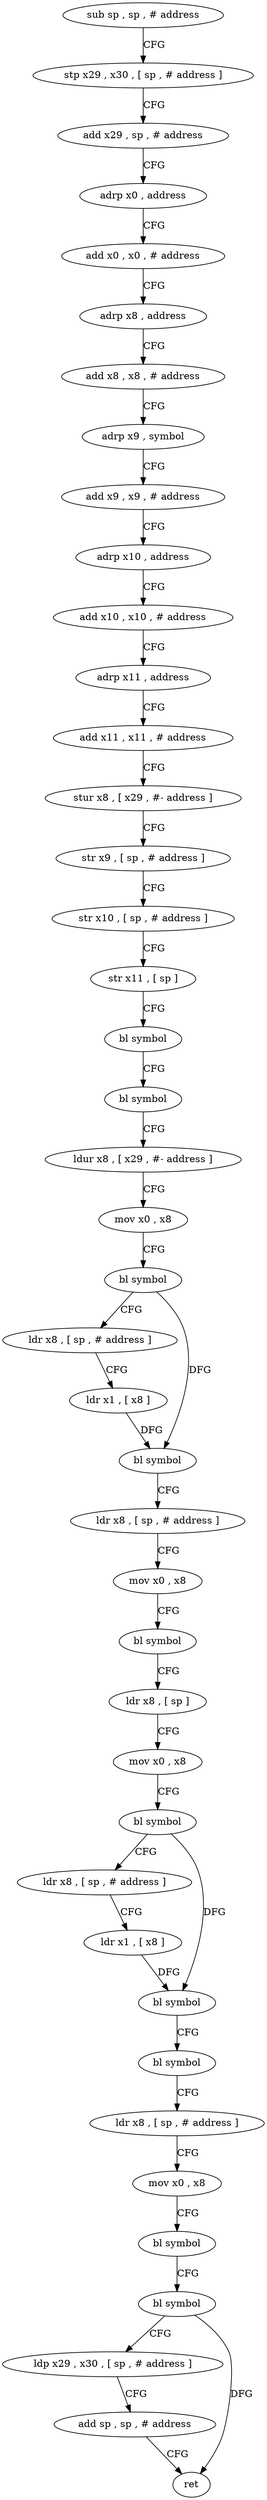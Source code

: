 digraph "func" {
"4217144" [label = "sub sp , sp , # address" ]
"4217148" [label = "stp x29 , x30 , [ sp , # address ]" ]
"4217152" [label = "add x29 , sp , # address" ]
"4217156" [label = "adrp x0 , address" ]
"4217160" [label = "add x0 , x0 , # address" ]
"4217164" [label = "adrp x8 , address" ]
"4217168" [label = "add x8 , x8 , # address" ]
"4217172" [label = "adrp x9 , symbol" ]
"4217176" [label = "add x9 , x9 , # address" ]
"4217180" [label = "adrp x10 , address" ]
"4217184" [label = "add x10 , x10 , # address" ]
"4217188" [label = "adrp x11 , address" ]
"4217192" [label = "add x11 , x11 , # address" ]
"4217196" [label = "stur x8 , [ x29 , #- address ]" ]
"4217200" [label = "str x9 , [ sp , # address ]" ]
"4217204" [label = "str x10 , [ sp , # address ]" ]
"4217208" [label = "str x11 , [ sp ]" ]
"4217212" [label = "bl symbol" ]
"4217216" [label = "bl symbol" ]
"4217220" [label = "ldur x8 , [ x29 , #- address ]" ]
"4217224" [label = "mov x0 , x8" ]
"4217228" [label = "bl symbol" ]
"4217232" [label = "ldr x8 , [ sp , # address ]" ]
"4217236" [label = "ldr x1 , [ x8 ]" ]
"4217240" [label = "bl symbol" ]
"4217244" [label = "ldr x8 , [ sp , # address ]" ]
"4217248" [label = "mov x0 , x8" ]
"4217252" [label = "bl symbol" ]
"4217256" [label = "ldr x8 , [ sp ]" ]
"4217260" [label = "mov x0 , x8" ]
"4217264" [label = "bl symbol" ]
"4217268" [label = "ldr x8 , [ sp , # address ]" ]
"4217272" [label = "ldr x1 , [ x8 ]" ]
"4217276" [label = "bl symbol" ]
"4217280" [label = "bl symbol" ]
"4217284" [label = "ldr x8 , [ sp , # address ]" ]
"4217288" [label = "mov x0 , x8" ]
"4217292" [label = "bl symbol" ]
"4217296" [label = "bl symbol" ]
"4217300" [label = "ldp x29 , x30 , [ sp , # address ]" ]
"4217304" [label = "add sp , sp , # address" ]
"4217308" [label = "ret" ]
"4217144" -> "4217148" [ label = "CFG" ]
"4217148" -> "4217152" [ label = "CFG" ]
"4217152" -> "4217156" [ label = "CFG" ]
"4217156" -> "4217160" [ label = "CFG" ]
"4217160" -> "4217164" [ label = "CFG" ]
"4217164" -> "4217168" [ label = "CFG" ]
"4217168" -> "4217172" [ label = "CFG" ]
"4217172" -> "4217176" [ label = "CFG" ]
"4217176" -> "4217180" [ label = "CFG" ]
"4217180" -> "4217184" [ label = "CFG" ]
"4217184" -> "4217188" [ label = "CFG" ]
"4217188" -> "4217192" [ label = "CFG" ]
"4217192" -> "4217196" [ label = "CFG" ]
"4217196" -> "4217200" [ label = "CFG" ]
"4217200" -> "4217204" [ label = "CFG" ]
"4217204" -> "4217208" [ label = "CFG" ]
"4217208" -> "4217212" [ label = "CFG" ]
"4217212" -> "4217216" [ label = "CFG" ]
"4217216" -> "4217220" [ label = "CFG" ]
"4217220" -> "4217224" [ label = "CFG" ]
"4217224" -> "4217228" [ label = "CFG" ]
"4217228" -> "4217232" [ label = "CFG" ]
"4217228" -> "4217240" [ label = "DFG" ]
"4217232" -> "4217236" [ label = "CFG" ]
"4217236" -> "4217240" [ label = "DFG" ]
"4217240" -> "4217244" [ label = "CFG" ]
"4217244" -> "4217248" [ label = "CFG" ]
"4217248" -> "4217252" [ label = "CFG" ]
"4217252" -> "4217256" [ label = "CFG" ]
"4217256" -> "4217260" [ label = "CFG" ]
"4217260" -> "4217264" [ label = "CFG" ]
"4217264" -> "4217268" [ label = "CFG" ]
"4217264" -> "4217276" [ label = "DFG" ]
"4217268" -> "4217272" [ label = "CFG" ]
"4217272" -> "4217276" [ label = "DFG" ]
"4217276" -> "4217280" [ label = "CFG" ]
"4217280" -> "4217284" [ label = "CFG" ]
"4217284" -> "4217288" [ label = "CFG" ]
"4217288" -> "4217292" [ label = "CFG" ]
"4217292" -> "4217296" [ label = "CFG" ]
"4217296" -> "4217300" [ label = "CFG" ]
"4217296" -> "4217308" [ label = "DFG" ]
"4217300" -> "4217304" [ label = "CFG" ]
"4217304" -> "4217308" [ label = "CFG" ]
}
